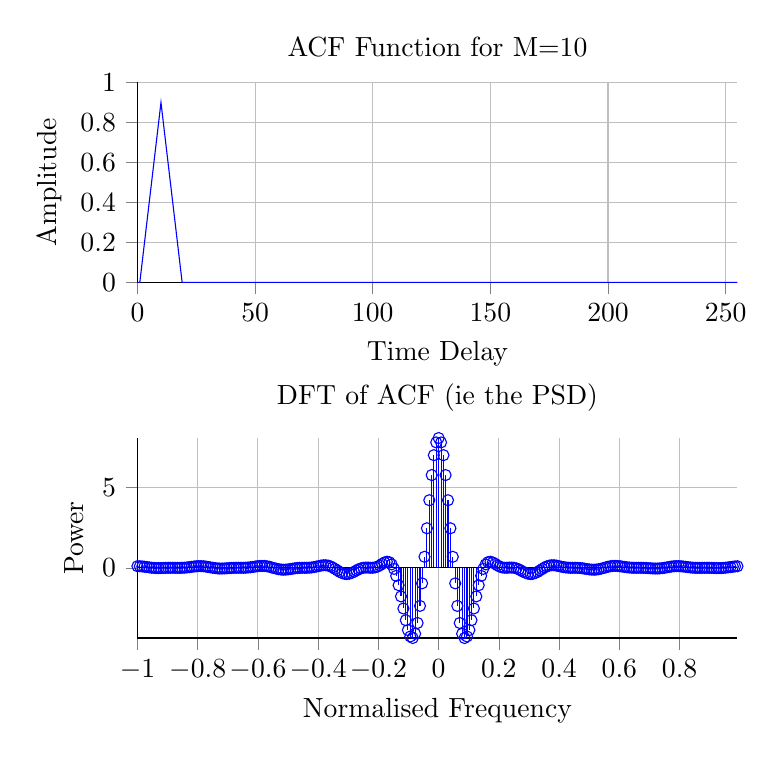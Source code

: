 % This file was created by matlab2tikz v0.4.7 (commit 6519689aa9dc12b7be17fdbac3b670671ea448dc) running on MATLAB 8.3.
% Copyright (c) 2008--2014, Nico Schlömer <nico.schloemer@gmail.com>
% All rights reserved.
% Minimal pgfplots version: 1.3
% 
% The latest updates can be retrieved from
%   http://www.mathworks.com/matlabcentral/fileexchange/22022-matlab2tikz
% where you can also make suggestions and rate matlab2tikz.
% 
\begin{tikzpicture}

\begin{axis}[%
width=3in,
height=1in,
scale only axis,
every outer y axis line/.append style={black},
every y tick label/.append style={font=\color{black}},
every outer x axis line/.append style={black},
every x tick label/.append style={font=\color{black}},
tick align = outside,
xmin=0,
xmax=255,
xlabel={Time Delay},
xmajorgrids,
ymin=0,
ymax=1,
ylabel={Amplitude},
ymajorgrids,
name=plot1,
title={ACF Function for M=10},
axis x line*=bottom,
axis y line*=left
]
\addplot [color=blue,solid,forget plot]
  table[row sep=crcr]{0	0\\
1	0\\
2	0.1\\
3	0.2\\
4	0.3\\
5	0.4\\
6	0.5\\
7	0.6\\
8	0.7\\
9	0.8\\
10	0.9\\
11	0.8\\
12	0.7\\
13	0.6\\
14	0.5\\
15	0.4\\
16	0.3\\
17	0.2\\
18	0.1\\
19	0\\
20	0\\
21	0\\
22	0\\
23	0\\
24	0\\
25	0\\
26	0\\
27	0\\
28	0\\
29	0\\
30	0\\
31	0\\
32	0\\
33	0\\
34	0\\
35	0\\
36	0\\
37	0\\
38	0\\
39	0\\
40	0\\
41	0\\
42	0\\
43	0\\
44	0\\
45	0\\
46	0\\
47	0\\
48	0\\
49	0\\
50	0\\
51	0\\
52	0\\
53	0\\
54	0\\
55	0\\
56	0\\
57	0\\
58	0\\
59	0\\
60	0\\
61	0\\
62	0\\
63	0\\
64	0\\
65	0\\
66	0\\
67	0\\
68	0\\
69	0\\
70	0\\
71	0\\
72	0\\
73	0\\
74	0\\
75	0\\
76	0\\
77	0\\
78	0\\
79	0\\
80	0\\
81	0\\
82	0\\
83	0\\
84	0\\
85	0\\
86	0\\
87	0\\
88	0\\
89	0\\
90	0\\
91	0\\
92	0\\
93	0\\
94	0\\
95	0\\
96	0\\
97	0\\
98	0\\
99	0\\
100	0\\
101	0\\
102	0\\
103	0\\
104	0\\
105	0\\
106	0\\
107	0\\
108	0\\
109	0\\
110	0\\
111	0\\
112	0\\
113	0\\
114	0\\
115	0\\
116	0\\
117	0\\
118	0\\
119	0\\
120	0\\
121	0\\
122	0\\
123	0\\
124	0\\
125	0\\
126	0\\
127	0\\
128	0\\
129	0\\
130	0\\
131	0\\
132	0\\
133	0\\
134	0\\
135	0\\
136	0\\
137	0\\
138	0\\
139	0\\
140	0\\
141	0\\
142	0\\
143	0\\
144	0\\
145	0\\
146	0\\
147	0\\
148	0\\
149	0\\
150	0\\
151	0\\
152	0\\
153	0\\
154	0\\
155	0\\
156	0\\
157	0\\
158	0\\
159	0\\
160	0\\
161	0\\
162	0\\
163	0\\
164	0\\
165	0\\
166	0\\
167	0\\
168	0\\
169	0\\
170	0\\
171	0\\
172	0\\
173	0\\
174	0\\
175	0\\
176	0\\
177	0\\
178	0\\
179	0\\
180	0\\
181	0\\
182	0\\
183	0\\
184	0\\
185	0\\
186	0\\
187	0\\
188	0\\
189	0\\
190	0\\
191	0\\
192	0\\
193	0\\
194	0\\
195	0\\
196	0\\
197	0\\
198	0\\
199	0\\
200	0\\
201	0\\
202	0\\
203	0\\
204	0\\
205	0\\
206	0\\
207	0\\
208	0\\
209	0\\
210	0\\
211	0\\
212	0\\
213	0\\
214	0\\
215	0\\
216	0\\
217	0\\
218	0\\
219	0\\
220	0\\
221	0\\
222	0\\
223	0\\
224	0\\
225	0\\
226	0\\
227	0\\
228	0\\
229	0\\
230	0\\
231	0\\
232	0\\
233	0\\
234	0\\
235	0\\
236	0\\
237	0\\
238	0\\
239	0\\
240	0\\
241	0\\
242	0\\
243	0\\
244	0\\
245	0\\
246	0\\
247	0\\
248	0\\
249	0\\
250	0\\
251	0\\
252	0\\
253	0\\
254	0\\
255	0\\
};
\end{axis}

\begin{axis}[%
width=3in,
height=1in,
scale only axis,
every outer y axis line/.append style={black},
every y tick label/.append style={font=\color{black}},
every outer x axis line/.append style={black},
every x tick label/.append style={font=\color{black}},
tick align = outside,
xmin=-1,
xmax=0.992,
xlabel={Normalised Frequency},
xmajorgrids,
ymin=-4.385,
ymax=8.1,
ylabel={Power},
ymajorgrids,
at=(plot1.below south west),
anchor=above north west,
title={DFT of ACF (ie the PSD)},
axis x line*=bottom,
axis y line*=left
]
\addplot[ycomb,color=blue,solid,mark=o,mark options={solid}] plot table[row sep=crcr] {-1	0.1\\
-0.992	0.096\\
-0.984	0.084\\
-0.977	0.066\\
-0.969	0.046\\
-0.961	0.025\\
-0.953	0.006\\
-0.945	-0.008\\
-0.938	-0.016\\
-0.93	-0.018\\
-0.922	-0.016\\
-0.914	-0.011\\
-0.906	-0.006\\
-0.898	-0.002\\
-0.891	-5.937e-05\\
-0.883	-0.001\\
-0.875	-0.003\\
-0.867	-0.005\\
-0.859	-0.005\\
-0.852	-0.001\\
-0.844	0.007\\
-0.836	0.021\\
-0.828	0.039\\
-0.82	0.059\\
-0.812	0.078\\
-0.805	0.094\\
-0.797	0.103\\
-0.789	0.103\\
-0.781	0.094\\
-0.773	0.076\\
-0.766	0.053\\
-0.758	0.026\\
-0.75	0\\
-0.742	-0.022\\
-0.734	-0.038\\
-0.727	-0.046\\
-0.719	-0.046\\
-0.711	-0.04\\
-0.703	-0.03\\
-0.695	-0.019\\
-0.688	-0.01\\
-0.68	-0.004\\
-0.672	-0.0\\
-0.664	-7.76e-05\\
-0.656	-0.001\\
-0.648	0.0\\
-0.641	0.005\\
-0.633	0.016\\
-0.625	0.032\\
-0.617	0.052\\
-0.609	0.075\\
-0.602	0.096\\
-0.594	0.112\\
-0.586	0.118\\
-0.578	0.112\\
-0.57	0.094\\
-0.562	0.063\\
-0.555	0.025\\
-0.547	-0.017\\
-0.539	-0.057\\
-0.531	-0.09\\
-0.523	-0.111\\
-0.516	-0.12\\
-0.508	-0.115\\
-0.5	-0.1\\
-0.492	-0.078\\
-0.484	-0.053\\
-0.477	-0.031\\
-0.469	-0.014\\
-0.461	-0.004\\
-0.453	-0.0\\
-0.445	5.331e-06\\
-0.438	0.001\\
-0.43	0.007\\
-0.422	0.02\\
-0.414	0.043\\
-0.406	0.073\\
-0.398	0.107\\
-0.391	0.137\\
-0.383	0.157\\
-0.375	0.158\\
-0.367	0.136\\
-0.359	0.088\\
-0.352	0.017\\
-0.344	-0.072\\
-0.336	-0.168\\
-0.328	-0.26\\
-0.32	-0.334\\
-0.312	-0.381\\
-0.305	-0.394\\
-0.297	-0.373\\
-0.289	-0.321\\
-0.281	-0.25\\
-0.273	-0.17\\
-0.266	-0.095\\
-0.258	-0.036\\
-0.25	0\\
-0.242	0.014\\
-0.234	0.011\\
-0.227	0.002\\
-0.219	0.002\\
-0.211	0.022\\
-0.203	0.072\\
-0.195	0.15\\
-0.188	0.244\\
-0.18	0.331\\
-0.172	0.38\\
-0.164	0.353\\
-0.156	0.213\\
-0.148	-0.069\\
-0.141	-0.505\\
-0.133	-1.089\\
-0.125	-1.787\\
-0.117	-2.541\\
-0.109	-3.272\\
-0.102	-3.886\\
-0.094	-4.287\\
-0.086	-4.385\\
-0.078	-4.116\\
-0.07	-3.445\\
-0.062	-2.38\\
-0.055	-0.972\\
-0.047	0.686\\
-0.039	2.466\\
-0.031	4.218\\
-0.023	5.788\\
-0.016	7.03\\
-0.008	7.826\\
0	8.1\\
0.008	7.826\\
0.016	7.03\\
0.023	5.788\\
0.031	4.218\\
0.039	2.466\\
0.047	0.686\\
0.055	-0.972\\
0.062	-2.38\\
0.07	-3.445\\
0.078	-4.116\\
0.086	-4.385\\
0.094	-4.287\\
0.102	-3.886\\
0.109	-3.272\\
0.117	-2.541\\
0.125	-1.787\\
0.133	-1.089\\
0.141	-0.505\\
0.148	-0.069\\
0.156	0.213\\
0.164	0.353\\
0.172	0.38\\
0.18	0.331\\
0.188	0.244\\
0.195	0.15\\
0.203	0.072\\
0.211	0.022\\
0.219	0.002\\
0.227	0.002\\
0.234	0.011\\
0.242	0.014\\
0.25	0\\
0.258	-0.036\\
0.266	-0.095\\
0.273	-0.17\\
0.281	-0.25\\
0.289	-0.321\\
0.297	-0.373\\
0.305	-0.394\\
0.312	-0.381\\
0.32	-0.334\\
0.328	-0.26\\
0.336	-0.168\\
0.344	-0.072\\
0.352	0.017\\
0.359	0.088\\
0.367	0.136\\
0.375	0.158\\
0.383	0.157\\
0.391	0.137\\
0.398	0.107\\
0.406	0.073\\
0.414	0.043\\
0.422	0.02\\
0.43	0.007\\
0.438	0.001\\
0.445	5.331e-06\\
0.453	-0.0\\
0.461	-0.004\\
0.469	-0.014\\
0.477	-0.031\\
0.484	-0.053\\
0.492	-0.078\\
0.5	-0.1\\
0.508	-0.115\\
0.516	-0.12\\
0.523	-0.111\\
0.531	-0.09\\
0.539	-0.057\\
0.547	-0.017\\
0.555	0.025\\
0.562	0.063\\
0.57	0.094\\
0.578	0.112\\
0.586	0.118\\
0.594	0.112\\
0.602	0.096\\
0.609	0.075\\
0.617	0.052\\
0.625	0.032\\
0.633	0.016\\
0.641	0.005\\
0.648	0.0\\
0.656	-0.001\\
0.664	-7.76e-05\\
0.672	-0.0\\
0.68	-0.004\\
0.688	-0.01\\
0.695	-0.019\\
0.703	-0.03\\
0.711	-0.04\\
0.719	-0.046\\
0.727	-0.046\\
0.734	-0.038\\
0.742	-0.022\\
0.75	0\\
0.758	0.026\\
0.766	0.053\\
0.773	0.076\\
0.781	0.094\\
0.789	0.103\\
0.797	0.103\\
0.805	0.094\\
0.812	0.078\\
0.82	0.059\\
0.828	0.039\\
0.836	0.021\\
0.844	0.007\\
0.852	-0.001\\
0.859	-0.005\\
0.867	-0.005\\
0.875	-0.003\\
0.883	-0.001\\
0.891	-5.937e-05\\
0.898	-0.002\\
0.906	-0.006\\
0.914	-0.011\\
0.922	-0.016\\
0.93	-0.018\\
0.938	-0.016\\
0.945	-0.008\\
0.953	0.006\\
0.961	0.025\\
0.969	0.046\\
0.977	0.066\\
0.984	0.084\\
0.992	0.096\\
};
\addplot [color=black,solid,forget plot]
  table[row sep=crcr]{-1	0\\
0.992	0\\
};
\end{axis}
\end{tikzpicture}%